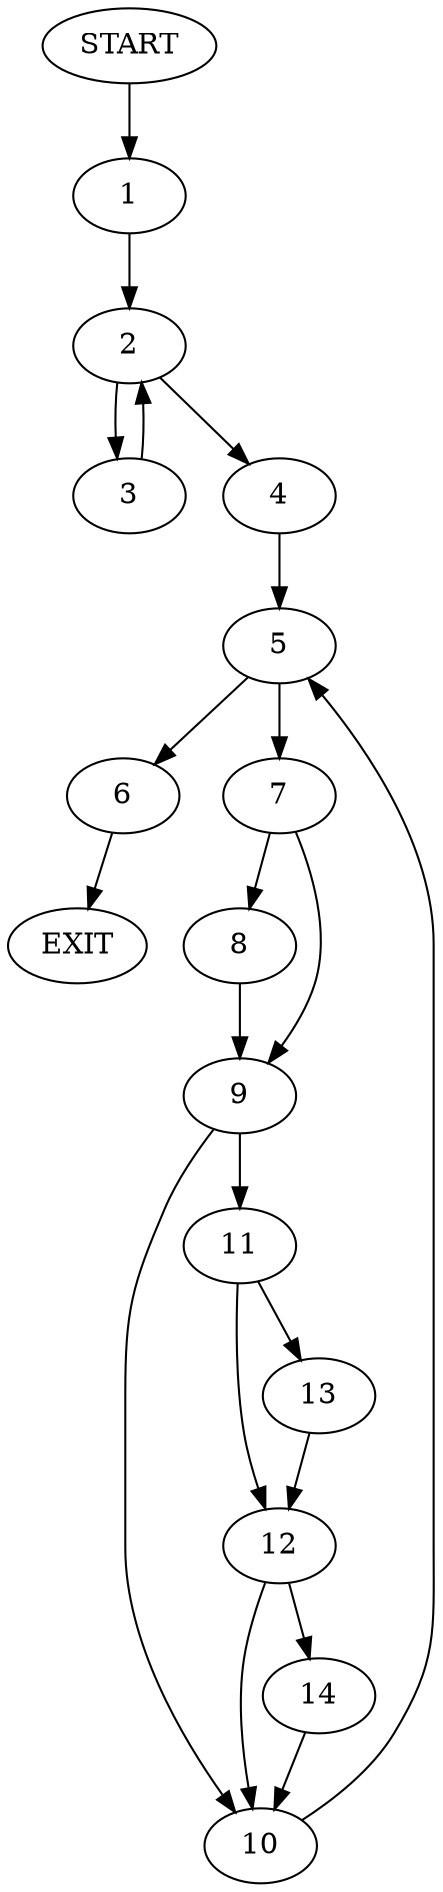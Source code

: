 digraph {
0 [label="START"]
15 [label="EXIT"]
0 -> 1
1 -> 2
2 -> 3
2 -> 4
4 -> 5
3 -> 2
5 -> 6
5 -> 7
6 -> 15
7 -> 8
7 -> 9
8 -> 9
9 -> 10
9 -> 11
10 -> 5
11 -> 12
11 -> 13
13 -> 12
12 -> 14
12 -> 10
14 -> 10
}
